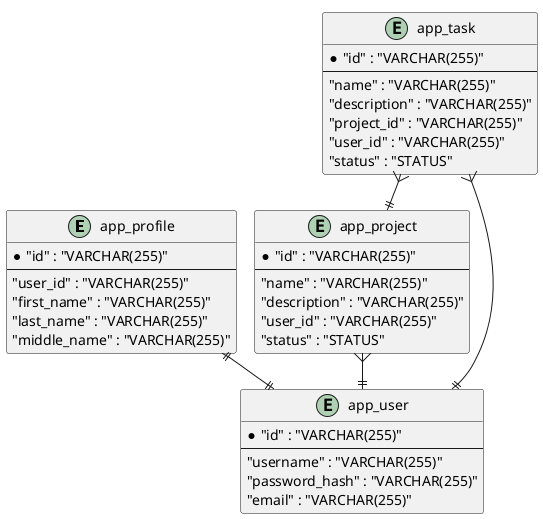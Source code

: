 @startuml 
'!pragma graphviz_dot jdot 
!pragma layout smetana 
entity "app_profile" {
    *"id" : "VARCHAR(255)"
---
    "user_id" : "VARCHAR(255)"
    "first_name" : "VARCHAR(255)"
    "last_name" : "VARCHAR(255)"
    "middle_name" : "VARCHAR(255)"
}

entity "app_project" {
    *"id" : "VARCHAR(255)"
---
    "name" : "VARCHAR(255)"
    "description" : "VARCHAR(255)"
    "user_id" : "VARCHAR(255)"
    "status" : "STATUS"
}

entity "app_task" {
    *"id" : "VARCHAR(255)"
---
    "name" : "VARCHAR(255)"
    "description" : "VARCHAR(255)"
    "project_id" : "VARCHAR(255)"
    "user_id" : "VARCHAR(255)"
    "status" : "STATUS"
}

entity "app_user" {
    *"id" : "VARCHAR(255)"
---
    "username" : "VARCHAR(255)"
    "password_hash" : "VARCHAR(255)"
    "email" : "VARCHAR(255)"
}

app_profile ||--|| app_user
app_project }--|| app_user
app_task }--|| app_project
app_task }--|| app_user

@enduml
